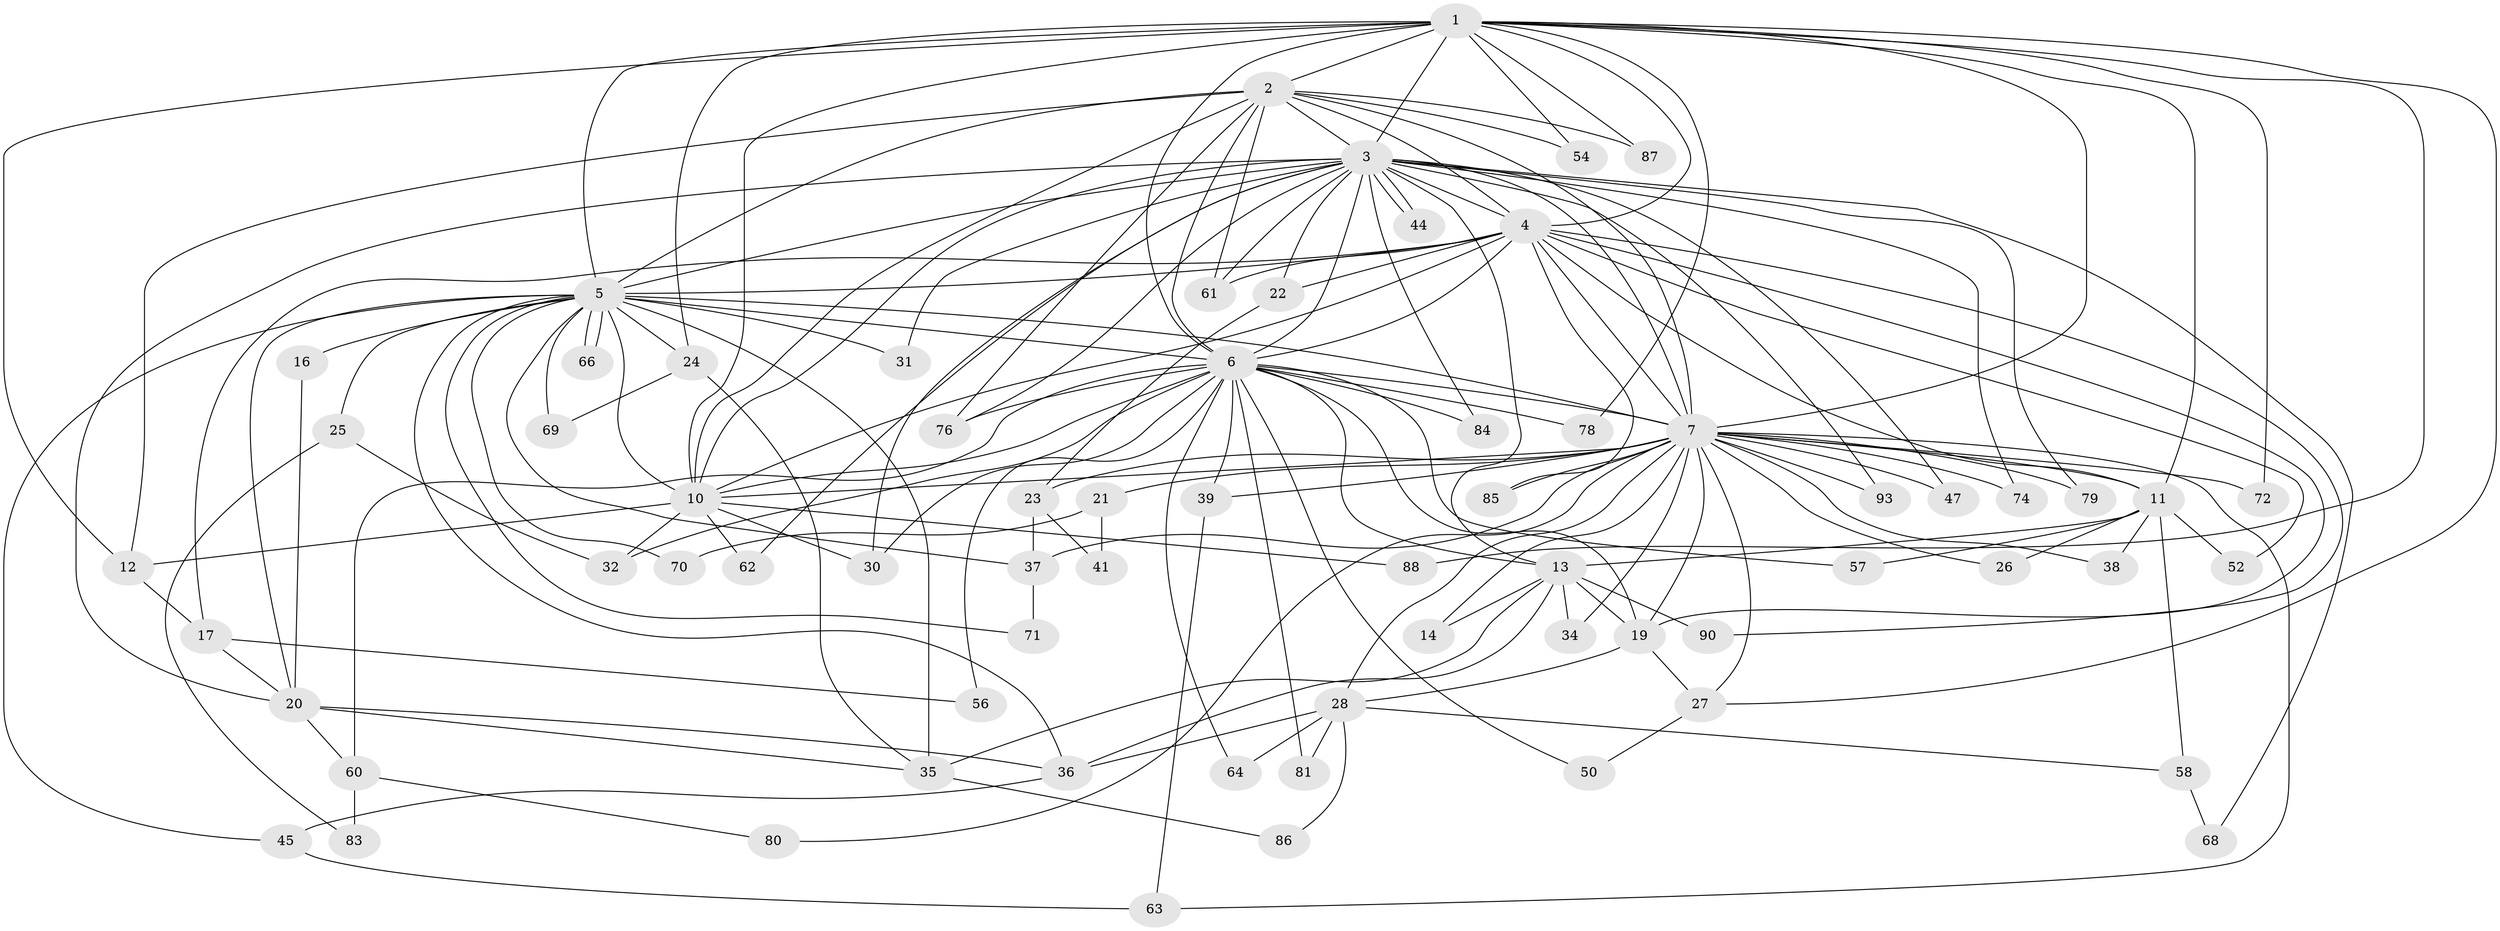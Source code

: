 // original degree distribution, {19: 0.03225806451612903, 14: 0.021505376344086023, 25: 0.010752688172043012, 17: 0.010752688172043012, 24: 0.010752688172043012, 15: 0.010752688172043012, 18: 0.010752688172043012, 8: 0.010752688172043012, 4: 0.0967741935483871, 9: 0.010752688172043012, 2: 0.5161290322580645, 3: 0.1935483870967742, 7: 0.021505376344086023, 5: 0.03225806451612903, 6: 0.010752688172043012}
// Generated by graph-tools (version 1.1) at 2025/11/02/27/25 16:11:08]
// undirected, 68 vertices, 163 edges
graph export_dot {
graph [start="1"]
  node [color=gray90,style=filled];
  1 [super="+40"];
  2 [super="+73"];
  3 [super="+82"];
  4 [super="+89"];
  5 [super="+8"];
  6 [super="+18"];
  7 [super="+9"];
  10 [super="+59"];
  11 [super="+15"];
  12;
  13 [super="+49"];
  14;
  16 [super="+65"];
  17 [super="+51"];
  19 [super="+43"];
  20 [super="+92"];
  21 [super="+29"];
  22;
  23 [super="+53"];
  24;
  25 [super="+48"];
  26;
  27 [super="+33"];
  28 [super="+55"];
  30;
  31;
  32;
  34;
  35 [super="+75"];
  36 [super="+42"];
  37 [super="+46"];
  38;
  39;
  41;
  44;
  45;
  47 [super="+91"];
  50;
  52;
  54;
  56;
  57;
  58;
  60;
  61 [super="+77"];
  62;
  63 [super="+67"];
  64;
  66;
  68;
  69;
  70;
  71;
  72;
  74;
  76;
  78;
  79;
  80;
  81;
  83;
  84;
  85;
  86;
  87;
  88;
  90;
  93;
  1 -- 2;
  1 -- 3;
  1 -- 4;
  1 -- 5 [weight=2];
  1 -- 6 [weight=2];
  1 -- 7 [weight=2];
  1 -- 10 [weight=2];
  1 -- 11;
  1 -- 12;
  1 -- 24;
  1 -- 27;
  1 -- 54;
  1 -- 72;
  1 -- 78;
  1 -- 87;
  1 -- 88;
  2 -- 3;
  2 -- 4;
  2 -- 5 [weight=2];
  2 -- 6;
  2 -- 7 [weight=2];
  2 -- 10;
  2 -- 54;
  2 -- 61;
  2 -- 76;
  2 -- 87;
  2 -- 12;
  3 -- 4;
  3 -- 5 [weight=2];
  3 -- 6;
  3 -- 7 [weight=2];
  3 -- 10;
  3 -- 13;
  3 -- 20;
  3 -- 22;
  3 -- 30;
  3 -- 31;
  3 -- 44;
  3 -- 44;
  3 -- 47;
  3 -- 62;
  3 -- 68;
  3 -- 74;
  3 -- 79;
  3 -- 84;
  3 -- 93;
  3 -- 76;
  3 -- 61;
  4 -- 5 [weight=2];
  4 -- 6;
  4 -- 7 [weight=2];
  4 -- 10;
  4 -- 17;
  4 -- 22;
  4 -- 52;
  4 -- 61;
  4 -- 85;
  4 -- 90;
  4 -- 19;
  4 -- 11;
  5 -- 6 [weight=2];
  5 -- 7 [weight=4];
  5 -- 10 [weight=2];
  5 -- 16 [weight=2];
  5 -- 24;
  5 -- 25 [weight=2];
  5 -- 31;
  5 -- 35;
  5 -- 36;
  5 -- 37;
  5 -- 66;
  5 -- 66;
  5 -- 71;
  5 -- 69;
  5 -- 70;
  5 -- 45;
  5 -- 20;
  6 -- 7 [weight=2];
  6 -- 10;
  6 -- 13;
  6 -- 19;
  6 -- 30;
  6 -- 50;
  6 -- 57;
  6 -- 60;
  6 -- 64;
  6 -- 81;
  6 -- 84;
  6 -- 32;
  6 -- 39;
  6 -- 56;
  6 -- 76;
  6 -- 78;
  7 -- 10 [weight=2];
  7 -- 11;
  7 -- 21 [weight=3];
  7 -- 23;
  7 -- 26;
  7 -- 28;
  7 -- 34;
  7 -- 37 [weight=2];
  7 -- 72;
  7 -- 79;
  7 -- 80;
  7 -- 93;
  7 -- 38;
  7 -- 39;
  7 -- 74;
  7 -- 14;
  7 -- 47 [weight=2];
  7 -- 19;
  7 -- 85;
  7 -- 63;
  7 -- 27;
  10 -- 12;
  10 -- 32;
  10 -- 62;
  10 -- 88;
  10 -- 30;
  11 -- 26;
  11 -- 38;
  11 -- 57;
  11 -- 58;
  11 -- 13;
  11 -- 52;
  12 -- 17;
  13 -- 14;
  13 -- 34;
  13 -- 90;
  13 -- 19;
  13 -- 36;
  13 -- 35;
  16 -- 20;
  17 -- 56;
  17 -- 20;
  19 -- 27;
  19 -- 28;
  20 -- 36;
  20 -- 60;
  20 -- 35;
  21 -- 41;
  21 -- 70;
  22 -- 23;
  23 -- 41;
  23 -- 37;
  24 -- 35;
  24 -- 69;
  25 -- 83;
  25 -- 32;
  27 -- 50;
  28 -- 58;
  28 -- 64;
  28 -- 86;
  28 -- 81;
  28 -- 36;
  35 -- 86;
  36 -- 45;
  37 -- 71;
  39 -- 63;
  45 -- 63;
  58 -- 68;
  60 -- 80;
  60 -- 83;
}
